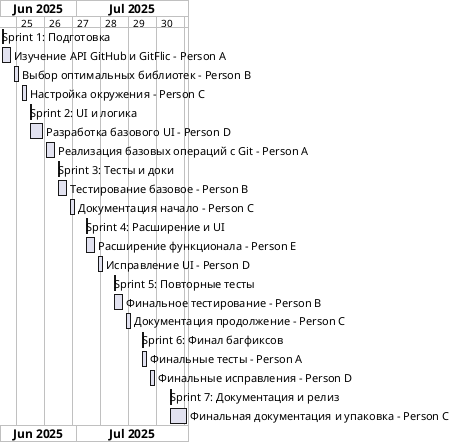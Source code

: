 @startgantt
Project starts the 2025-06-12
printscale weekly

' Sprint 1: Подготовка
[Sprint 1: Подготовка] starts 2025-06-12 and lasts 0 days
[Изучение API GitHub и GitFlic - Person A] starts 2025-06-12 and lasts 3 days
[Выбор оптимальных библиотек - Person B] starts 2025-06-15 and lasts 2 days
[Настройка окружения - Person C] starts 2025-06-17 and lasts 2 days

' Sprint 2: UI и базовая логика
[Sprint 2: UI и логика] starts 2025-06-19 and lasts 0 days
[Разработка базового UI - Person D] starts 2025-06-19 and lasts 4 days
[Реализация базовых операций с Git - Person A] starts 2025-06-23 and lasts 3 days

' Sprint 3: Тестирование и документация
[Sprint 3: Тесты и доки] starts 2025-06-26 and lasts 0 days
[Тестирование базовое - Person B] starts 2025-06-26 and lasts 3 days
[Документация начало - Person C] starts 2025-06-29 and lasts 2 days

' Sprint 4: Расширение и UI
[Sprint 4: Расширение и UI] starts 2025-07-03 and lasts 0 days
[Расширение функционала - Person E] starts 2025-07-03 and lasts 3 days
[Исправление UI - Person D] starts 2025-07-06 and lasts 2 days

' Sprint 5: Второе тестирование
[Sprint 5: Повторные тесты] starts 2025-07-10 and lasts 0 days
[Финальное тестирование - Person B] starts 2025-07-10 and lasts 3 days
[Документация продолжение - Person C] starts 2025-07-13 and lasts 2 days

' Sprint 6: Финальные правки
[Sprint 6: Финал багфиксов] starts 2025-07-17 and lasts 0 days
[Финальные тесты - Person A] starts 2025-07-17 and lasts 2 days
[Финальные исправления - Person D] starts 2025-07-19 and lasts 2 days

' Sprint 7: Финал
[Sprint 7: Документация и релиз] starts 2025-07-24 and lasts 0 days
[Финальная документация и упаковка - Person C] starts 2025-07-24 and lasts 5 days

@endgantt